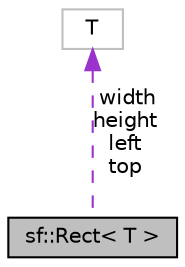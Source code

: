digraph "sf::Rect&lt; T &gt;"
{
  edge [fontname="Helvetica",fontsize="10",labelfontname="Helvetica",labelfontsize="10"];
  node [fontname="Helvetica",fontsize="10",shape=record];
  Node1 [label="sf::Rect\< T \>",height=0.2,width=0.4,color="black", fillcolor="grey75", style="filled", fontcolor="black"];
  Node2 -> Node1 [dir="back",color="darkorchid3",fontsize="10",style="dashed",label=" width\nheight\nleft\ntop" ,fontname="Helvetica"];
  Node2 [label="T",height=0.2,width=0.4,color="grey75", fillcolor="white", style="filled"];
}

